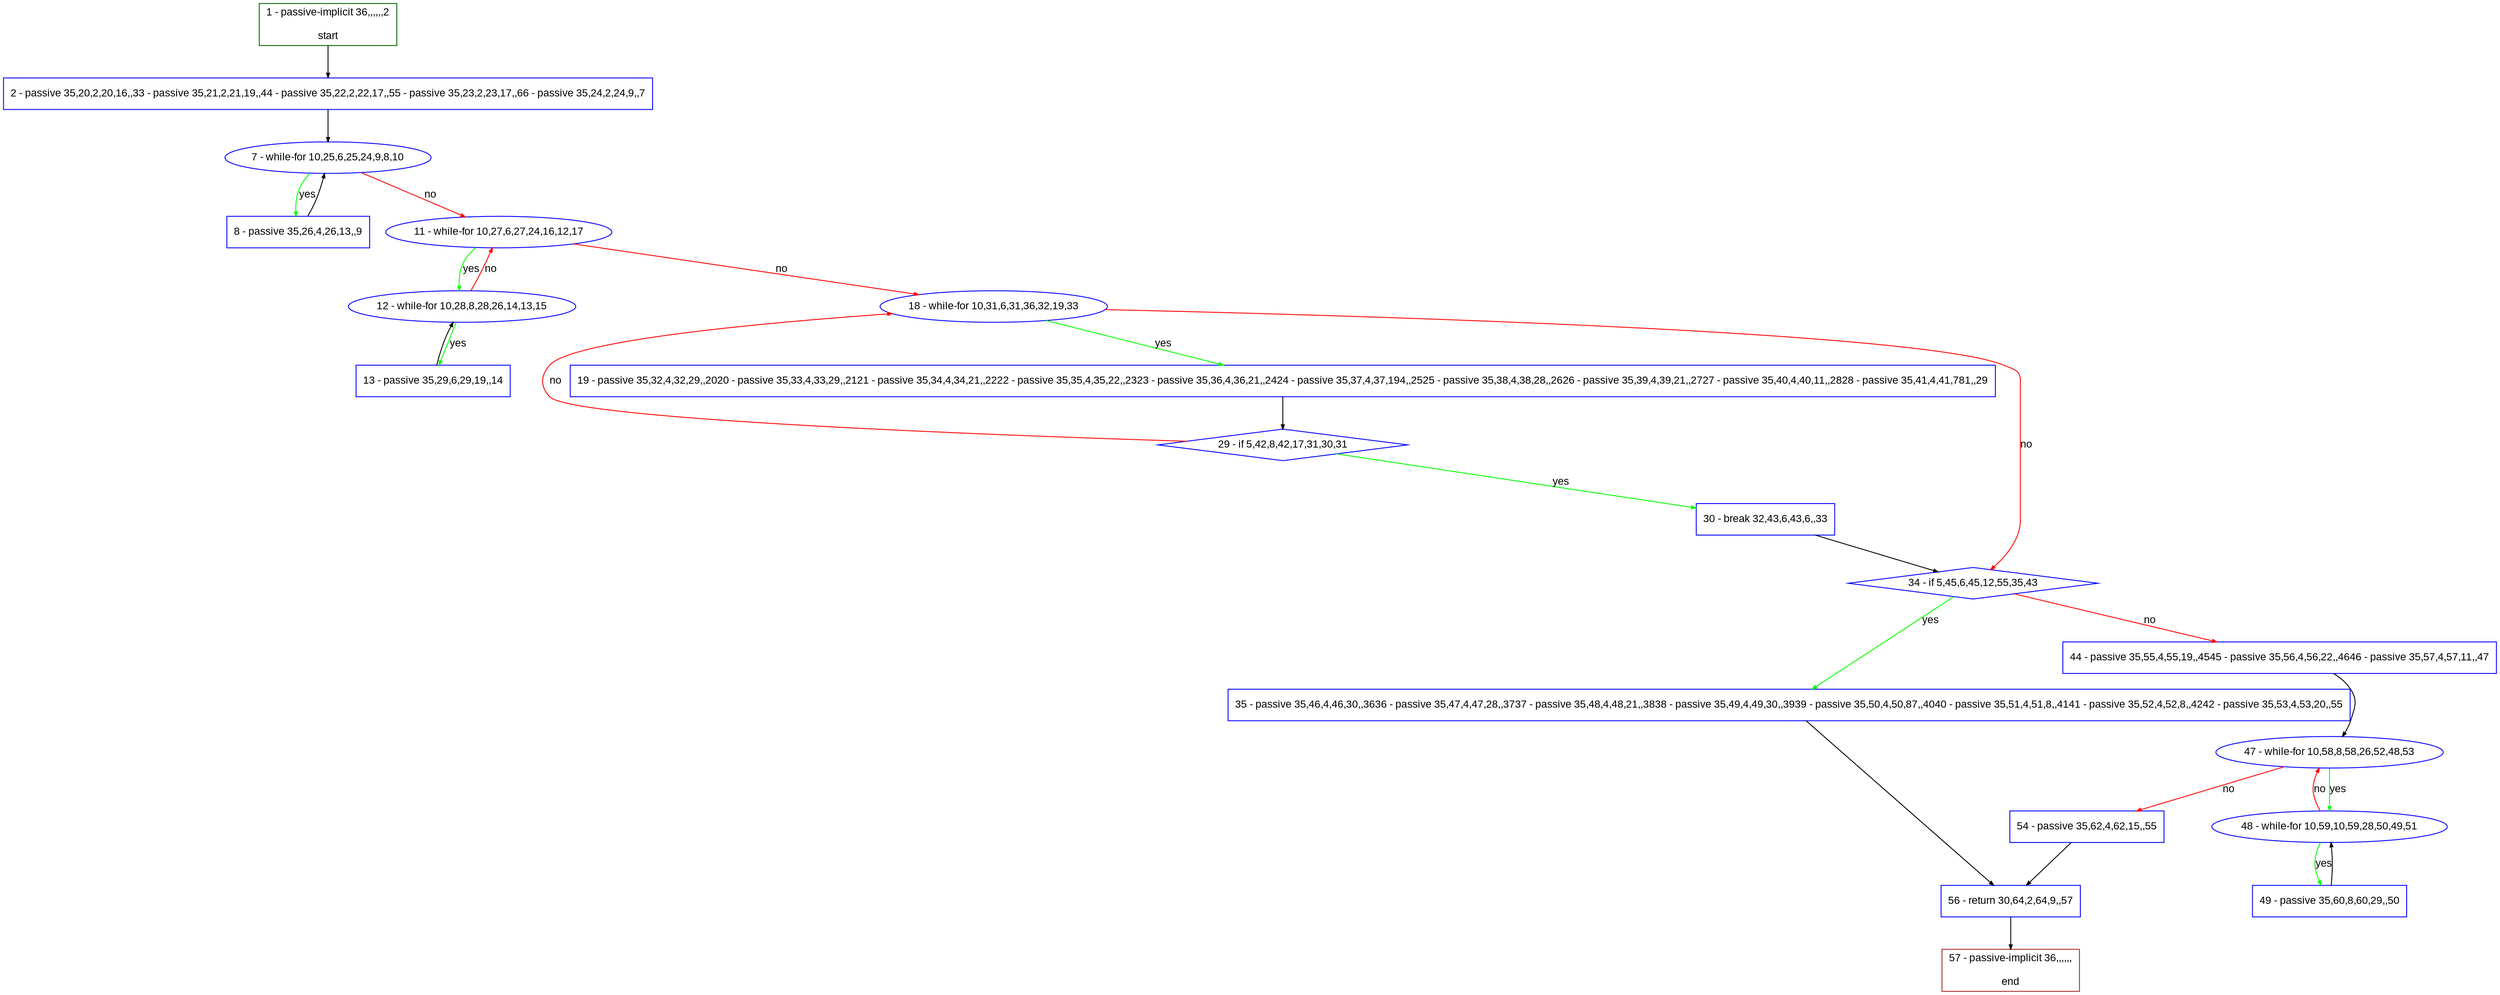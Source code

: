 digraph "" {
  graph [pack="true", label="", fontsize="12", packmode="clust", fontname="Arial", fillcolor="#FFFFCC", bgcolor="white", style="rounded,filled", compound="true"];
  node [node_initialized="no", label="", color="grey", fontsize="12", fillcolor="white", fontname="Arial", style="filled", shape="rectangle", compound="true", fixedsize="false"];
  edge [fontcolor="black", arrowhead="normal", arrowtail="none", arrowsize="0.5", ltail="", label="", color="black", fontsize="12", lhead="", fontname="Arial", dir="forward", compound="true"];
  __N1 [label="2 - passive 35,20,2,20,16,,33 - passive 35,21,2,21,19,,44 - passive 35,22,2,22,17,,55 - passive 35,23,2,23,17,,66 - passive 35,24,2,24,9,,7", color="#0000ff", fillcolor="#ffffff", style="filled", shape="box"];
  __N2 [label="1 - passive-implicit 36,,,,,,2\n\nstart", color="#006400", fillcolor="#ffffff", style="filled", shape="box"];
  __N3 [label="7 - while-for 10,25,6,25,24,9,8,10", color="#0000ff", fillcolor="#ffffff", style="filled", shape="oval"];
  __N4 [label="8 - passive 35,26,4,26,13,,9", color="#0000ff", fillcolor="#ffffff", style="filled", shape="box"];
  __N5 [label="11 - while-for 10,27,6,27,24,16,12,17", color="#0000ff", fillcolor="#ffffff", style="filled", shape="oval"];
  __N6 [label="12 - while-for 10,28,8,28,26,14,13,15", color="#0000ff", fillcolor="#ffffff", style="filled", shape="oval"];
  __N7 [label="18 - while-for 10,31,6,31,36,32,19,33", color="#0000ff", fillcolor="#ffffff", style="filled", shape="oval"];
  __N8 [label="13 - passive 35,29,6,29,19,,14", color="#0000ff", fillcolor="#ffffff", style="filled", shape="box"];
  __N9 [label="19 - passive 35,32,4,32,29,,2020 - passive 35,33,4,33,29,,2121 - passive 35,34,4,34,21,,2222 - passive 35,35,4,35,22,,2323 - passive 35,36,4,36,21,,2424 - passive 35,37,4,37,194,,2525 - passive 35,38,4,38,28,,2626 - passive 35,39,4,39,21,,2727 - passive 35,40,4,40,11,,2828 - passive 35,41,4,41,781,,29", color="#0000ff", fillcolor="#ffffff", style="filled", shape="box"];
  __N10 [label="34 - if 5,45,6,45,12,55,35,43", color="#0000ff", fillcolor="#ffffff", style="filled", shape="diamond"];
  __N11 [label="29 - if 5,42,8,42,17,31,30,31", color="#0000ff", fillcolor="#ffffff", style="filled", shape="diamond"];
  __N12 [label="30 - break 32,43,6,43,6,,33", color="#0000ff", fillcolor="#ffffff", style="filled", shape="box"];
  __N13 [label="35 - passive 35,46,4,46,30,,3636 - passive 35,47,4,47,28,,3737 - passive 35,48,4,48,21,,3838 - passive 35,49,4,49,30,,3939 - passive 35,50,4,50,87,,4040 - passive 35,51,4,51,8,,4141 - passive 35,52,4,52,8,,4242 - passive 35,53,4,53,20,,55", color="#0000ff", fillcolor="#ffffff", style="filled", shape="box"];
  __N14 [label="44 - passive 35,55,4,55,19,,4545 - passive 35,56,4,56,22,,4646 - passive 35,57,4,57,11,,47", color="#0000ff", fillcolor="#ffffff", style="filled", shape="box"];
  __N15 [label="56 - return 30,64,2,64,9,,57", color="#0000ff", fillcolor="#ffffff", style="filled", shape="box"];
  __N16 [label="47 - while-for 10,58,8,58,26,52,48,53", color="#0000ff", fillcolor="#ffffff", style="filled", shape="oval"];
  __N17 [label="48 - while-for 10,59,10,59,28,50,49,51", color="#0000ff", fillcolor="#ffffff", style="filled", shape="oval"];
  __N18 [label="54 - passive 35,62,4,62,15,,55", color="#0000ff", fillcolor="#ffffff", style="filled", shape="box"];
  __N19 [label="49 - passive 35,60,8,60,29,,50", color="#0000ff", fillcolor="#ffffff", style="filled", shape="box"];
  __N20 [label="57 - passive-implicit 36,,,,,,\n\nend", color="#a52a2a", fillcolor="#ffffff", style="filled", shape="box"];
  __N2 -> __N1 [arrowhead="normal", arrowtail="none", color="#000000", label="", dir="forward"];
  __N1 -> __N3 [arrowhead="normal", arrowtail="none", color="#000000", label="", dir="forward"];
  __N3 -> __N4 [arrowhead="normal", arrowtail="none", color="#00ff00", label="yes", dir="forward"];
  __N4 -> __N3 [arrowhead="normal", arrowtail="none", color="#000000", label="", dir="forward"];
  __N3 -> __N5 [arrowhead="normal", arrowtail="none", color="#ff0000", label="no", dir="forward"];
  __N5 -> __N6 [arrowhead="normal", arrowtail="none", color="#00ff00", label="yes", dir="forward"];
  __N6 -> __N5 [arrowhead="normal", arrowtail="none", color="#ff0000", label="no", dir="forward"];
  __N5 -> __N7 [arrowhead="normal", arrowtail="none", color="#ff0000", label="no", dir="forward"];
  __N6 -> __N8 [arrowhead="normal", arrowtail="none", color="#00ff00", label="yes", dir="forward"];
  __N8 -> __N6 [arrowhead="normal", arrowtail="none", color="#000000", label="", dir="forward"];
  __N7 -> __N9 [arrowhead="normal", arrowtail="none", color="#00ff00", label="yes", dir="forward"];
  __N7 -> __N10 [arrowhead="normal", arrowtail="none", color="#ff0000", label="no", dir="forward"];
  __N9 -> __N11 [arrowhead="normal", arrowtail="none", color="#000000", label="", dir="forward"];
  __N11 -> __N7 [arrowhead="normal", arrowtail="none", color="#ff0000", label="no", dir="forward"];
  __N11 -> __N12 [arrowhead="normal", arrowtail="none", color="#00ff00", label="yes", dir="forward"];
  __N12 -> __N10 [arrowhead="normal", arrowtail="none", color="#000000", label="", dir="forward"];
  __N10 -> __N13 [arrowhead="normal", arrowtail="none", color="#00ff00", label="yes", dir="forward"];
  __N10 -> __N14 [arrowhead="normal", arrowtail="none", color="#ff0000", label="no", dir="forward"];
  __N13 -> __N15 [arrowhead="normal", arrowtail="none", color="#000000", label="", dir="forward"];
  __N14 -> __N16 [arrowhead="normal", arrowtail="none", color="#000000", label="", dir="forward"];
  __N16 -> __N17 [arrowhead="normal", arrowtail="none", color="#00ff00", label="yes", dir="forward"];
  __N17 -> __N16 [arrowhead="normal", arrowtail="none", color="#ff0000", label="no", dir="forward"];
  __N16 -> __N18 [arrowhead="normal", arrowtail="none", color="#ff0000", label="no", dir="forward"];
  __N17 -> __N19 [arrowhead="normal", arrowtail="none", color="#00ff00", label="yes", dir="forward"];
  __N19 -> __N17 [arrowhead="normal", arrowtail="none", color="#000000", label="", dir="forward"];
  __N18 -> __N15 [arrowhead="normal", arrowtail="none", color="#000000", label="", dir="forward"];
  __N15 -> __N20 [arrowhead="normal", arrowtail="none", color="#000000", label="", dir="forward"];
}
